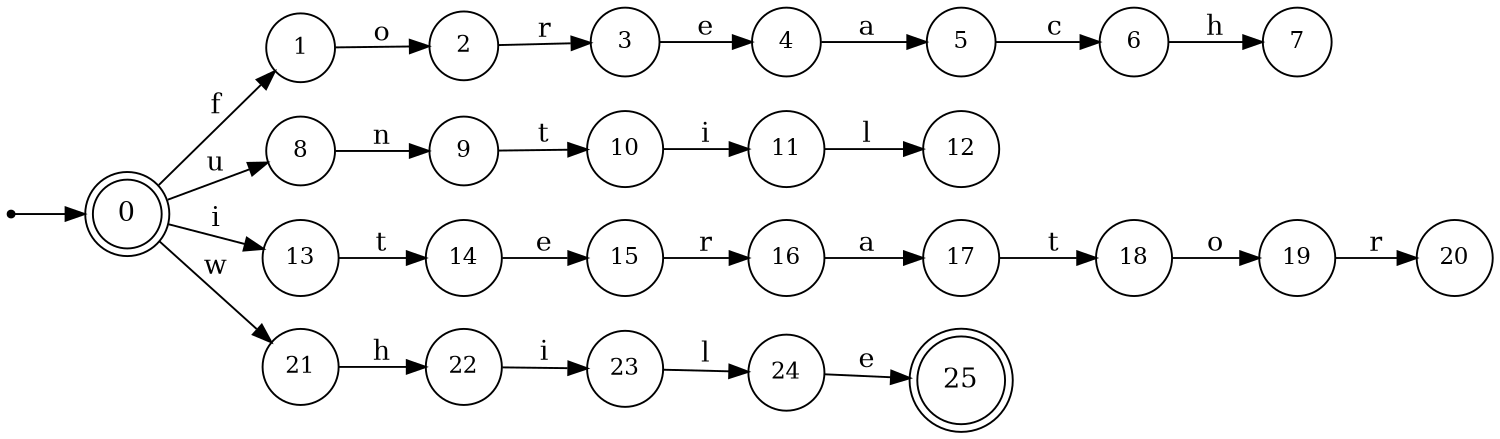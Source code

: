 digraph finite_state_machine {
	rankdir=LR;
	size="10,10"

	node [ shape = doublecircle, label = "0", fontsize  = 14] n0;

	node [ shape = circle, label = "1", fontsize  = 12] n1;
	node [ shape = circle, label = "2", fontsize  = 12] n2;
	node [ shape = circle, label = "3", fontsize  = 12] n3;
	node [ shape = circle, label = "4", fontsize  = 12] n4;
	node [ shape = circle, label = "5", fontsize  = 12] n5;
	node [ shape = circle, label = "6", fontsize  = 12] n6;
	node [ shape = circle, label = "7", fontsize  = 12] n7;
	node [ shape = circle, label = "8", fontsize  = 12] n8;
	node [ shape = circle, label = "9", fontsize  = 12] n9;
	node [ shape = circle, label = "10", fontsize  = 12] n10;
	node [ shape = circle, label = "11", fontsize  = 12] n11;
	node [ shape = circle, label = "12", fontsize  = 12] n12;
	node [ shape = circle, label = "13", fontsize  = 12] n13;
	node [ shape = circle, label = "14", fontsize  = 12] n14;
	node [ shape = circle, label = "15", fontsize  = 12] n15;
	node [ shape = circle, label = "16", fontsize  = 12] n16;
	node [ shape = circle, label = "17", fontsize  = 12] n17;
	node [ shape = circle, label = "18", fontsize  = 12] n18;
	node [ shape = circle, label = "19", fontsize  = 12] n19;
	node [ shape = circle, label = "20", fontsize  = 12] n20;
	node [ shape = circle, label = "21", fontsize  = 12] n21;
	node [ shape = circle, label = "22", fontsize  = 12] n22;
	node [ shape = circle, label = "23", fontsize  = 12] n23;
	node [ shape = circle, label = "24", fontsize  = 12] n24;

	node [ shape = doublecircle, label = "25", fontsize  = 14] n25;

	node [shape = point ]; qi
	qi -> n0;

	n0 -> n1 [ label = "f" ];
	n1 -> n2 [ label = "o" ];
	n2 -> n3 [ label = "r" ];
	n3 -> n4 [ label = "e" ];
	n4 -> n5 [ label = "a" ];
	n5 -> n6 [ label = "c" ];
	n6 -> n7 [ label = "h" ];
	n0 -> n8 [ label = "u" ];
	n8 -> n9 [ label = "n" ];
	n9 -> n10 [ label = "t" ];
	n10 -> n11 [ label = "i" ];
	n11 -> n12 [ label = "l" ];
	n0 -> n13 [ label = "i" ];
	n13 -> n14 [ label = "t" ];
	n14 -> n15 [ label = "e" ];
	n15 -> n16 [ label = "r" ];
	n16 -> n17 [ label = "a" ];
	n17 -> n18 [ label = "t" ];
	n18 -> n19 [ label = "o" ];
	n19 -> n20 [ label = "r" ];
	n0 -> n21 [ label = "w" ];
	n21 -> n22 [ label = "h" ];
	n22 -> n23 [ label = "i" ];
	n23 -> n24 [ label = "l" ];
	n24 -> n25 [ label = "e" ];
}